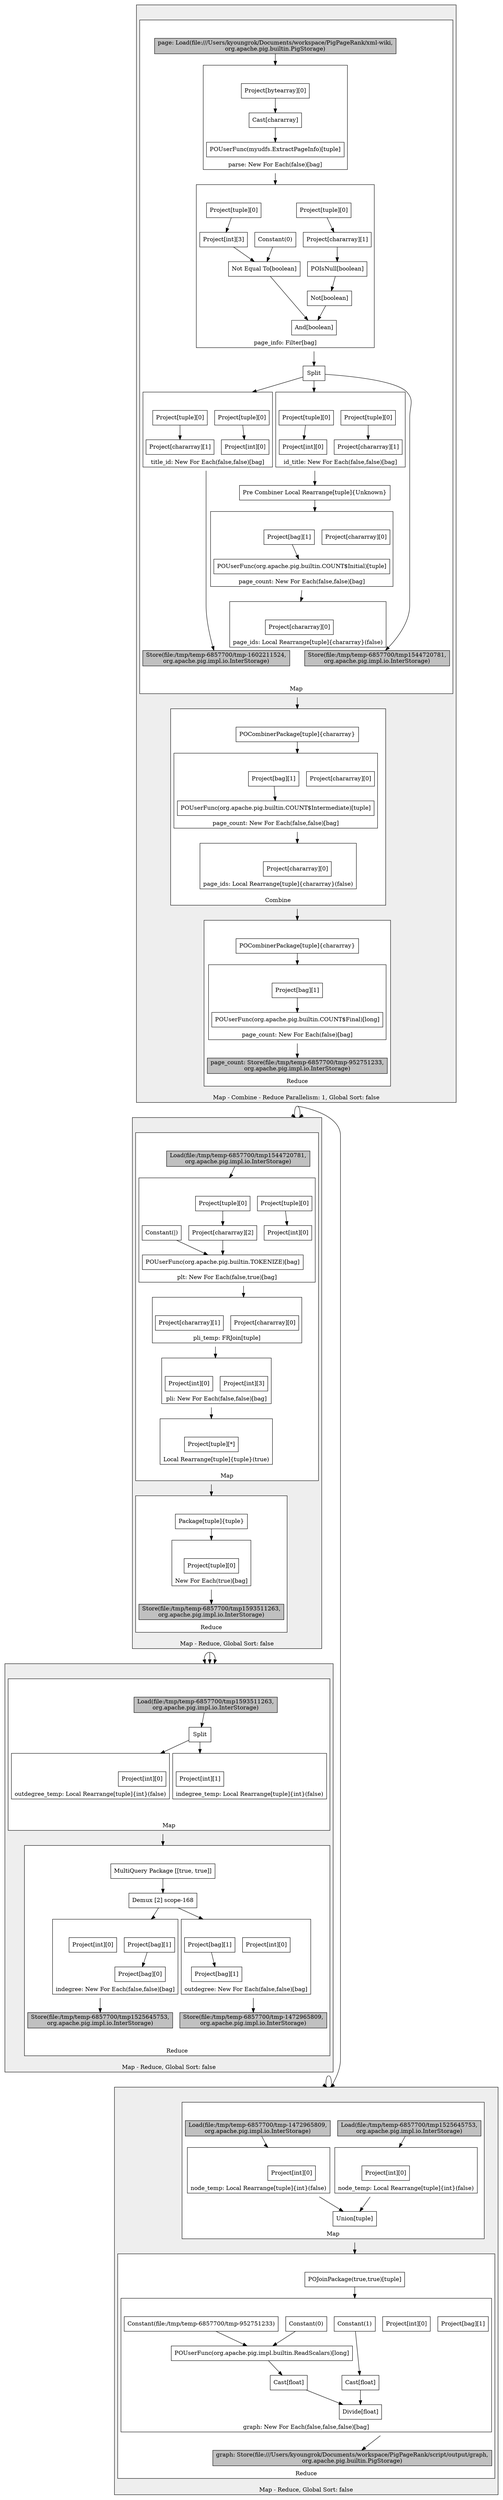 #--------------------------------------------------
# Map Reduce Plan                                  
#--------------------------------------------------
digraph plan {
compound=true;
node [shape=rect];
s2070488889_in [label="", style=invis, height=0, width=0];
s2070488889_out [label="", style=invis, height=0, width=0];
subgraph cluster_2070488889 {
label="Map - Reduce, Global Sort: false"; style="filled"; fillcolor="#EEEEEE"labelloc=b;
s0_in [label="", style=invis, height=0, width=0];
s0_out [label="", style=invis, height=0, width=0];
subgraph cluster_0 {
label="Map"; style="filled"; fillcolor="white"labelloc=b;
2070488888 [label="Load(file:/tmp/temp-6857700/tmp1544720781,\norg.apache.pig.impl.io.InterStorage)", style="filled", fillcolor="gray"];
s487399266_in [label="", style=invis, height=0, width=0];
s487399266_out [label="", style=invis, height=0, width=0];
subgraph cluster_487399266 {
label="pli: New For Each(false,false)[bag]"labelloc=b;
487399270 [label="Project[int][0]"];
s487399266_in -> 487399270 [style=invis];
487399268 [label="Project[int][3]"];
s487399266_in -> 487399268 [style=invis];
};
487399270 -> s487399266_out [style=invis];
487399268 -> s487399266_out [style=invis];
s2070488894_in [label="", style=invis, height=0, width=0];
s2070488894_out [label="", style=invis, height=0, width=0];
subgraph cluster_2070488894 {
label="Local Rearrange[tuple]{tuple}(true)"labelloc=b;
2070488893 [label="Project[tuple][*]"];
s2070488894_in -> 2070488893 [style=invis];
};
2070488893 -> s2070488894_out [style=invis];
s487399330_in [label="", style=invis, height=0, width=0];
s487399330_out [label="", style=invis, height=0, width=0];
subgraph cluster_487399330 {
label="plt: New For Each(false,true)[bag]"labelloc=b;
487399337 [label="Project[int][0]"];
487399359 [label="Project[tuple][0]"];
487399359 -> 487399337
s487399330_in -> 487399359 [style=invis];
487399332 [label="POUserFunc(org.apache.pig.builtin.TOKENIZE)[bag]"];
487399334 [label="Project[chararray][2]"];
487399333 [label="Constant(|)"];
487399335 [label="Project[tuple][0]"];
487399334 -> 487399332
487399333 -> 487399332
487399335 -> 487399334
s487399330_in -> 487399333 [style=invis];
s487399330_in -> 487399335 [style=invis];
};
487399337 -> s487399330_out [style=invis];
487399332 -> s487399330_out [style=invis];
s487399297_in [label="", style=invis, height=0, width=0];
s487399297_out [label="", style=invis, height=0, width=0];
subgraph cluster_487399297 {
label="pli_temp: FRJoin[tuple]"labelloc=b;
487399299 [label="Project[chararray][1]"];
s487399297_in -> 487399299 [style=invis];
487399298 [label="Project[chararray][0]"];
s487399297_in -> 487399298 [style=invis];
};
487399299 -> s487399297_out [style=invis];
487399298 -> s487399297_out [style=invis];
2070488888 -> s487399330_in [lhead=cluster_487399330]
s487399266_out -> s2070488894_in [lhead=cluster_2070488894]
s487399330_out -> s487399297_in [lhead=cluster_487399297]
s487399297_out -> s487399266_in [lhead=cluster_487399266]
s0_in -> 2070488888 [style=invis];
};
s2070488894_out -> s0_out [style=invis];
s1_in [label="", style=invis, height=0, width=0];
s1_out [label="", style=invis, height=0, width=0];
subgraph cluster_1 {
label="Reduce"; style="filled"; fillcolor="white"labelloc=b;
2070488895 [label="Package[tuple]{tuple}"];
2070488919 [label="Store(file:/tmp/temp-6857700/tmp1593511263,\norg.apache.pig.impl.io.InterStorage)", style="filled", fillcolor="gray"];
s2070488918_in [label="", style=invis, height=0, width=0];
s2070488918_out [label="", style=invis, height=0, width=0];
subgraph cluster_2070488918 {
label="New For Each(true)[bag]"labelloc=b;
2070488917 [label="Project[tuple][0]"];
s2070488918_in -> 2070488917 [style=invis];
};
2070488917 -> s2070488918_out [style=invis];
2070488895 -> s2070488918_in [lhead=cluster_2070488918]
s2070488918_out -> 2070488919
s1_in -> 2070488895 [style=invis];
};
2070488919 -> s1_out [style=invis];
s0_out -> s1_in [lhead=cluster_1]
s2070488889_in -> s0_in [style=invis];
};
s1_out -> s2070488889_out [style=invis];
s2070488863_in [label="", style=invis, height=0, width=0];
s2070488863_out [label="", style=invis, height=0, width=0];
subgraph cluster_2070488863 {
label="Map - Combine - Reduce Parallelism: 1, Global Sort: false"; style="filled"; fillcolor="#EEEEEE"labelloc=b;
s2_in [label="", style=invis, height=0, width=0];
s2_out [label="", style=invis, height=0, width=0];
subgraph cluster_2 {
label="Map"; style="filled"; fillcolor="white"labelloc=b;
1923940087 [label="page: Load(file:///Users/kyoungrok/Documents/workspace/PigPageRank/xml-wiki,\norg.apache.pig.builtin.PigStorage)", style="filled", fillcolor="gray"];
2070489041 [label="Split"];
2070488892 [label="Store(file:/tmp/temp-6857700/tmp-1602211524,\norg.apache.pig.impl.io.InterStorage)", style="filled", fillcolor="gray"];
s487399300_in [label="", style=invis, height=0, width=0];
s487399300_out [label="", style=invis, height=0, width=0];
subgraph cluster_487399300 {
label="title_id: New For Each(false,false)[bag]"labelloc=b;
487399306 [label="Project[tuple][0]"];
487399305 [label="Project[chararray][1]"];
487399306 -> 487399305
s487399300_in -> 487399306 [style=invis];
487399303 [label="Project[tuple][0]"];
487399302 [label="Project[int][0]"];
487399303 -> 487399302
s487399300_in -> 487399303 [style=invis];
};
487399305 -> s487399300_out [style=invis];
487399302 -> s487399300_out [style=invis];
s487399300_out -> 2070488892
2070489041 -> s487399300_in [lhead=cluster_487399300]
s2070488953_in [label="", style=invis, height=0, width=0];
s2070488953_out [label="", style=invis, height=0, width=0];
subgraph cluster_2070488953 {
label="page_count: New For Each(false,false)[bag]"labelloc=b;
2070488954 [label="Project[chararray][0]"];
s2070488953_in -> 2070488954 [style=invis];
2070488956 [label="Project[bag][1]"];
2070488955 [label="POUserFunc(org.apache.pig.builtin.COUNT$Initial)[tuple]"];
2070488956 -> 2070488955
s2070488953_in -> 2070488956 [style=invis];
};
2070488954 -> s2070488953_out [style=invis];
2070488955 -> s2070488953_out [style=invis];
s487399115_in [label="", style=invis, height=0, width=0];
s487399115_out [label="", style=invis, height=0, width=0];
subgraph cluster_487399115 {
label="id_title: New For Each(false,false)[bag]"labelloc=b;
487399120 [label="Project[int][0]"];
487399142 [label="Project[tuple][0]"];
487399142 -> 487399120
s487399115_in -> 487399142 [style=invis];
487399118 [label="Project[tuple][0]"];
487399117 [label="Project[chararray][1]"];
487399118 -> 487399117
s487399115_in -> 487399118 [style=invis];
};
487399120 -> s487399115_out [style=invis];
487399117 -> s487399115_out [style=invis];
2070488987 [label="Pre Combiner Local Rearrange[tuple]{Unknown}"];
s2070488985_in [label="", style=invis, height=0, width=0];
s2070488985_out [label="", style=invis, height=0, width=0];
subgraph cluster_2070488985 {
label="page_ids: Local Rearrange[tuple]{chararray}(false)"labelloc=b;
2070488986 [label="Project[chararray][0]"];
s2070488985_in -> 2070488986 [style=invis];
};
2070488986 -> s2070488985_out [style=invis];
s2070488953_out -> s2070488985_in [lhead=cluster_2070488985]
s487399115_out -> 2070488987
2070488987 -> s2070488953_in [lhead=cluster_2070488953]
2070489041 -> s487399115_in [lhead=cluster_487399115]
2070488864 [label="Store(file:/tmp/temp-6857700/tmp1544720781,\norg.apache.pig.impl.io.InterStorage)", style="filled", fillcolor="gray"];
2070489041 -> 2070488864
s2070489041_out [label="", style=invis, height=0, width=0];
2070488892 -> s2070489041_out [style=invis];
s2070488985_out -> s2070489041_out [style=invis];
2070488864 -> s2070489041_out [style=invis];
s1923940092_in [label="", style=invis, height=0, width=0];
s1923940092_out [label="", style=invis, height=0, width=0];
subgraph cluster_1923940092 {
label="parse: New For Each(false)[bag]"labelloc=b;
1923940090 [label="POUserFunc(myudfs.ExtractPageInfo)[tuple]"];
1923940088 [label="Project[bytearray][0]"];
1923940089 [label="Cast[chararray]"];
1923940088 -> 1923940089
1923940089 -> 1923940090
s1923940092_in -> 1923940088 [style=invis];
};
1923940090 -> s1923940092_out [style=invis];
s1923940093_in [label="", style=invis, height=0, width=0];
s1923940093_out [label="", style=invis, height=0, width=0];
subgraph cluster_1923940093 {
label="page_info: Filter[bag]"labelloc=b;
487399368 [label="Not[boolean]"];
487399367 [label="Project[tuple][0]"];
487399366 [label="Project[int][3]"];
487399365 [label="Constant(0)"];
487399364 [label="Not Equal To[boolean]"];
1923940094 [label="Project[tuple][0]"];
487399363 [label="And[boolean]"];
1923940095 [label="Project[chararray][1]"];
1923940096 [label="POIsNull[boolean]"];
487399368 -> 487399363
487399367 -> 487399366
487399366 -> 487399364
487399365 -> 487399364
487399364 -> 487399363
1923940094 -> 1923940095
1923940095 -> 1923940096
1923940096 -> 487399368
s1923940093_in -> 487399367 [style=invis];
s1923940093_in -> 487399365 [style=invis];
s1923940093_in -> 1923940094 [style=invis];
};
487399363 -> s1923940093_out [style=invis];
1923940087 -> s1923940092_in [lhead=cluster_1923940092]
s1923940092_out -> s1923940093_in [lhead=cluster_1923940093]
s1923940093_out -> 2070489041
s2_in -> 1923940087 [style=invis];
};
s2070489041_out -> s2_out [style=invis];
s3_in [label="", style=invis, height=0, width=0];
s3_out [label="", style=invis, height=0, width=0];
subgraph cluster_3 {
label="Combine"; style="filled"; fillcolor="white"labelloc=b;
s2070488957_in [label="", style=invis, height=0, width=0];
s2070488957_out [label="", style=invis, height=0, width=0];
subgraph cluster_2070488957 {
label="page_count: New For Each(false,false)[bag]"labelloc=b;
2070488979 [label="Project[chararray][0]"];
s2070488957_in -> 2070488979 [style=invis];
2070488980 [label="POUserFunc(org.apache.pig.builtin.COUNT$Intermediate)[tuple]"];
2070488981 [label="Project[bag][1]"];
2070488981 -> 2070488980
s2070488957_in -> 2070488981 [style=invis];
};
2070488979 -> s2070488957_out [style=invis];
2070488980 -> s2070488957_out [style=invis];
s2070489010_in [label="", style=invis, height=0, width=0];
s2070489010_out [label="", style=invis, height=0, width=0];
subgraph cluster_2070489010 {
label="page_ids: Local Rearrange[tuple]{chararray}(false)"labelloc=b;
2070489011 [label="Project[chararray][0]"];
s2070489010_in -> 2070489011 [style=invis];
};
2070489011 -> s2070489010_out [style=invis];
2070488983 [label="POCombinerPackage[tuple]{chararray}"];
s2070488957_out -> s2070489010_in [lhead=cluster_2070489010]
2070488983 -> s2070488957_in [lhead=cluster_2070488957]
s3_in -> 2070488983 [style=invis];
};
s2070489010_out -> s3_out [style=invis];
s4_in [label="", style=invis, height=0, width=0];
s4_out [label="", style=invis, height=0, width=0];
subgraph cluster_4 {
label="Reduce"; style="filled"; fillcolor="white"labelloc=b;
2070489012 [label="POCombinerPackage[tuple]{chararray}"];
2070488828 [label="page_count: Store(file:/tmp/temp-6857700/tmp-952751233,\norg.apache.pig.impl.io.InterStorage)", style="filled", fillcolor="gray"];
s2070488827_in [label="", style=invis, height=0, width=0];
s2070488827_out [label="", style=invis, height=0, width=0];
subgraph cluster_2070488827 {
label="page_count: New For Each(false)[bag]"labelloc=b;
2070488982 [label="Project[bag][1]"];
2070488825 [label="POUserFunc(org.apache.pig.builtin.COUNT$Final)[long]"];
2070488982 -> 2070488825
s2070488827_in -> 2070488982 [style=invis];
};
2070488825 -> s2070488827_out [style=invis];
2070489012 -> s2070488827_in [lhead=cluster_2070488827]
s2070488827_out -> 2070488828
s4_in -> 2070489012 [style=invis];
};
2070488828 -> s4_out [style=invis];
s2_out -> s3_in [lhead=cluster_3]
s3_out -> s4_in [lhead=cluster_4]
s2070488863_in -> s2_in [style=invis];
};
s4_out -> s2070488863_out [style=invis];
s2070489015_in [label="", style=invis, height=0, width=0];
s2070489015_out [label="", style=invis, height=0, width=0];
subgraph cluster_2070489015 {
label="Map - Reduce, Global Sort: false"; style="filled"; fillcolor="#EEEEEE"labelloc=b;
s5_in [label="", style=invis, height=0, width=0];
s5_out [label="", style=invis, height=0, width=0];
subgraph cluster_5 {
label="Map"; style="filled"; fillcolor="white"labelloc=b;
2070488920 [label="Load(file:/tmp/temp-6857700/tmp1593511263,\norg.apache.pig.impl.io.InterStorage)", style="filled", fillcolor="gray"];
2070489017 [label="Split"];
s487399238_in [label="", style=invis, height=0, width=0];
s487399238_out [label="", style=invis, height=0, width=0];
subgraph cluster_487399238 {
label="outdegree_temp: Local Rearrange[tuple]{int}(false)"labelloc=b;
487399237 [label="Project[int][0]"];
s487399238_in -> 487399237 [style=invis];
};
487399237 -> s487399238_out [style=invis];
2070489017 -> s487399238_in [lhead=cluster_487399238]
s487399205_in [label="", style=invis, height=0, width=0];
s487399205_out [label="", style=invis, height=0, width=0];
subgraph cluster_487399205 {
label="indegree_temp: Local Rearrange[tuple]{int}(false)"labelloc=b;
487399204 [label="Project[int][1]"];
s487399205_in -> 487399204 [style=invis];
};
487399204 -> s487399205_out [style=invis];
2070489017 -> s487399205_in [lhead=cluster_487399205]
s2070489017_out [label="", style=invis, height=0, width=0];
s487399238_out -> s2070489017_out [style=invis];
s487399205_out -> s2070489017_out [style=invis];
2070488920 -> 2070489017
s5_in -> 2070488920 [style=invis];
};
s2070489017_out -> s5_out [style=invis];
s6_in [label="", style=invis, height=0, width=0];
s6_out [label="", style=invis, height=0, width=0];
subgraph cluster_6 {
label="Reduce"; style="filled"; fillcolor="white"labelloc=b;
2070489018 [label="Demux [2] scope-168"];
2070488948 [label="Store(file:/tmp/temp-6857700/tmp1525645753,\norg.apache.pig.impl.io.InterStorage)", style="filled", fillcolor="gray"];
s487399177_in [label="", style=invis, height=0, width=0];
s487399177_out [label="", style=invis, height=0, width=0];
subgraph cluster_487399177 {
label="indegree: New For Each(false,false)[bag]"labelloc=b;
487399182 [label="Project[int][0]"];
s487399177_in -> 487399182 [style=invis];
487399179 [label="Project[bag][0]"];
487399180 [label="Project[bag][1]"];
487399180 -> 487399179
s487399177_in -> 487399180 [style=invis];
};
487399182 -> s487399177_out [style=invis];
487399179 -> s487399177_out [style=invis];
s487399177_out -> 2070488948
2070489018 -> s487399177_in [lhead=cluster_487399177]
2070488922 [label="Store(file:/tmp/temp-6857700/tmp-1472965809,\norg.apache.pig.impl.io.InterStorage)", style="filled", fillcolor="gray"];
s487399210_in [label="", style=invis, height=0, width=0];
s487399210_out [label="", style=invis, height=0, width=0];
subgraph cluster_487399210 {
label="outdegree: New For Each(false,false)[bag]"labelloc=b;
487399236 [label="Project[int][0]"];
s487399210_in -> 487399236 [style=invis];
487399212 [label="Project[bag][1]"];
487399213 [label="Project[bag][1]"];
487399213 -> 487399212
s487399210_in -> 487399213 [style=invis];
};
487399236 -> s487399210_out [style=invis];
487399212 -> s487399210_out [style=invis];
s487399210_out -> 2070488922
2070489018 -> s487399210_in [lhead=cluster_487399210]
s2070489018_out [label="", style=invis, height=0, width=0];
2070488948 -> s2070489018_out [style=invis];
2070488922 -> s2070489018_out [style=invis];
2070489019 [label="MultiQuery Package [[true, true]]"];
2070489019 -> 2070489018
s6_in -> 2070489019 [style=invis];
};
s2070489018_out -> s6_out [style=invis];
s5_out -> s6_in [lhead=cluster_6]
s2070489015_in -> s5_in [style=invis];
};
s6_out -> s2070489015_out [style=invis];
s2070488951_in [label="", style=invis, height=0, width=0];
s2070488951_out [label="", style=invis, height=0, width=0];
subgraph cluster_2070488951 {
label="Map - Reduce, Global Sort: false"; style="filled"; fillcolor="#EEEEEE"labelloc=b;
s7_in [label="", style=invis, height=0, width=0];
s7_out [label="", style=invis, height=0, width=0];
subgraph cluster_7 {
label="Map"; style="filled"; fillcolor="white"labelloc=b;
s487399151_in [label="", style=invis, height=0, width=0];
s487399151_out [label="", style=invis, height=0, width=0];
subgraph cluster_487399151 {
label="node_temp: Local Rearrange[tuple]{int}(false)"labelloc=b;
487399150 [label="Project[int][0]"];
s487399151_in -> 487399150 [style=invis];
};
487399150 -> s487399151_out [style=invis];
s487399149_in [label="", style=invis, height=0, width=0];
s487399149_out [label="", style=invis, height=0, width=0];
subgraph cluster_487399149 {
label="node_temp: Local Rearrange[tuple]{int}(false)"labelloc=b;
487399148 [label="Project[int][0]"];
s487399149_in -> 487399148 [style=invis];
};
487399148 -> s487399149_out [style=invis];
2070488923 [label="Load(file:/tmp/temp-6857700/tmp-1472965809,\norg.apache.pig.impl.io.InterStorage)", style="filled", fillcolor="gray"];
2070488952 [label="Union[tuple]"];
2070488949 [label="Load(file:/tmp/temp-6857700/tmp1525645753,\norg.apache.pig.impl.io.InterStorage)", style="filled", fillcolor="gray"];
s487399151_out -> 2070488952
s487399149_out -> 2070488952
2070488923 -> s487399151_in [lhead=cluster_487399151]
2070488949 -> s487399149_in [lhead=cluster_487399149]
s7_in -> 2070488923 [style=invis];
s7_in -> 2070488949 [style=invis];
};
2070488952 -> s7_out [style=invis];
s8_in [label="", style=invis, height=0, width=0];
s8_out [label="", style=invis, height=0, width=0];
subgraph cluster_8 {
label="Reduce"; style="filled"; fillcolor="white"labelloc=b;
2070489013 [label="POJoinPackage(true,true)[tuple]"];
2070488862 [label="graph: Store(file:///Users/kyoungrok/Documents/workspace/PigPageRank/script/output/graph,\norg.apache.pig.builtin.PigStorage)", style="filled", fillcolor="gray"];
s2070488861_in [label="", style=invis, height=0, width=0];
s2070488861_out [label="", style=invis, height=0, width=0];
subgraph cluster_2070488861 {
label="graph: New For Each(false,false,false)[bag]"labelloc=b;
2070488829 [label="Project[int][0]"];
s2070488861_in -> 2070488829 [style=invis];
2070488831 [label="Project[bag][1]"];
s2070488861_in -> 2070488831 [style=invis];
2070488859 [label="Cast[float]"];
2070488858 [label="POUserFunc(org.apache.pig.impl.builtin.ReadScalars)[long]"];
2070488857 [label="Constant(file:/tmp/temp-6857700/tmp-952751233)"];
2070488856 [label="Constant(0)"];
2070488860 [label="Divide[float]"];
2070488833 [label="Constant(1)"];
2070488855 [label="Cast[float]"];
2070488859 -> 2070488860
2070488858 -> 2070488859
2070488857 -> 2070488858
2070488856 -> 2070488858
2070488833 -> 2070488855
2070488855 -> 2070488860
s2070488861_in -> 2070488857 [style=invis];
s2070488861_in -> 2070488856 [style=invis];
s2070488861_in -> 2070488833 [style=invis];
};
2070488829 -> s2070488861_out [style=invis];
2070488831 -> s2070488861_out [style=invis];
2070488860 -> s2070488861_out [style=invis];
2070489013 -> s2070488861_in [lhead=cluster_2070488861]
s2070488861_out -> 2070488862
s8_in -> 2070489013 [style=invis];
};
2070488862 -> s8_out [style=invis];
s7_out -> s8_in [lhead=cluster_8]
s2070488951_in -> s7_in [style=invis];
};
s8_out -> s2070488951_out [style=invis];
s2070488889_out -> s2070489015_in [lhead=cluster_2070489015]
s2070488889_out -> s2070489015_in [lhead=cluster_2070489015]
s2070488889_out -> s2070489015_in [lhead=cluster_2070489015]
s2070488863_out -> s2070488889_in [lhead=cluster_2070488889]
s2070488863_out -> s2070488889_in [lhead=cluster_2070488889]
s2070488863_out -> s2070488951_in [lhead=cluster_2070488951]
s2070489015_out -> s2070488951_in [lhead=cluster_2070488951]
s2070489015_out -> s2070488951_in [lhead=cluster_2070488951]
}

